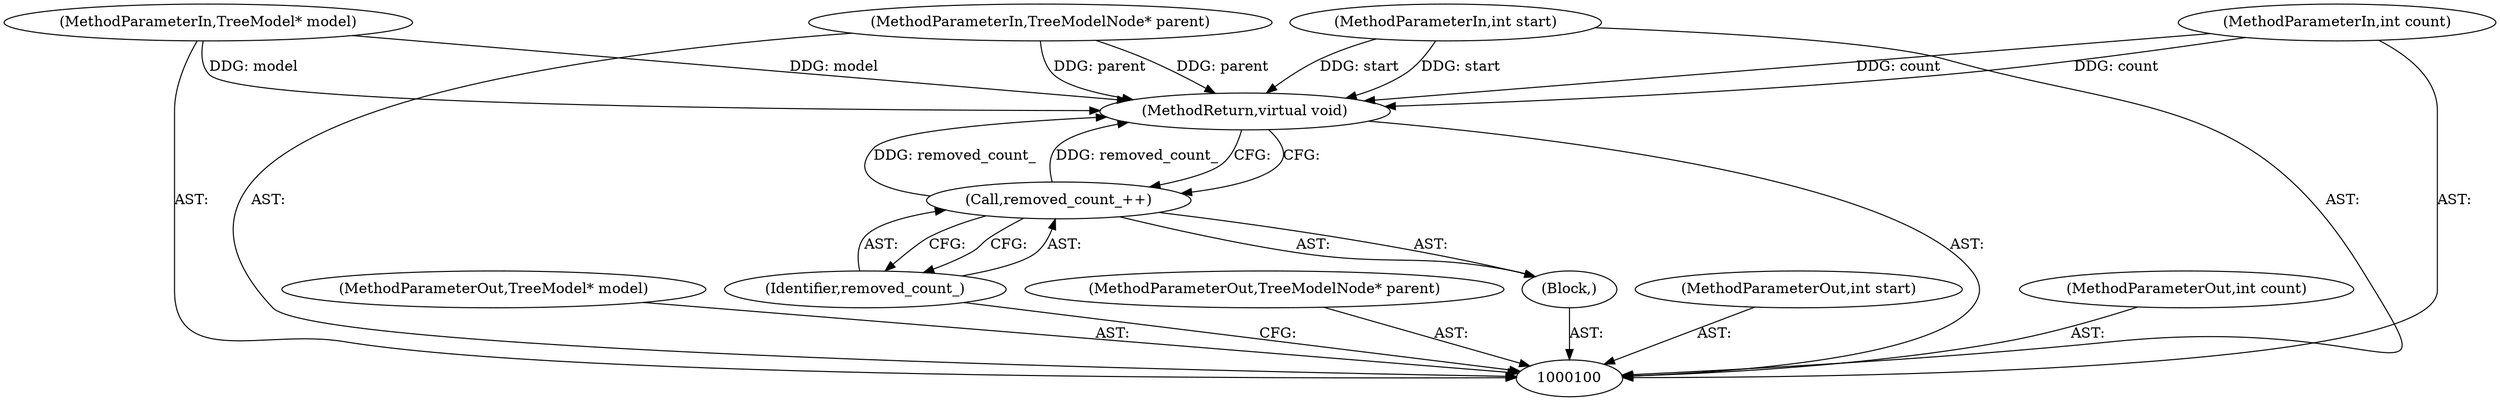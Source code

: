 digraph "1_Chrome_48f2ec5c24570c9b96bb2798a9ffe956117c5066_2" {
"1000108" [label="(MethodReturn,virtual void)"];
"1000101" [label="(MethodParameterIn,TreeModel* model)"];
"1000120" [label="(MethodParameterOut,TreeModel* model)"];
"1000102" [label="(MethodParameterIn,TreeModelNode* parent)"];
"1000121" [label="(MethodParameterOut,TreeModelNode* parent)"];
"1000103" [label="(MethodParameterIn,int start)"];
"1000122" [label="(MethodParameterOut,int start)"];
"1000104" [label="(MethodParameterIn,int count)"];
"1000123" [label="(MethodParameterOut,int count)"];
"1000105" [label="(Block,)"];
"1000106" [label="(Call,removed_count_++)"];
"1000107" [label="(Identifier,removed_count_)"];
"1000108" -> "1000100"  [label="AST: "];
"1000108" -> "1000106"  [label="CFG: "];
"1000106" -> "1000108"  [label="DDG: removed_count_"];
"1000104" -> "1000108"  [label="DDG: count"];
"1000103" -> "1000108"  [label="DDG: start"];
"1000102" -> "1000108"  [label="DDG: parent"];
"1000101" -> "1000108"  [label="DDG: model"];
"1000101" -> "1000100"  [label="AST: "];
"1000101" -> "1000108"  [label="DDG: model"];
"1000120" -> "1000100"  [label="AST: "];
"1000102" -> "1000100"  [label="AST: "];
"1000102" -> "1000108"  [label="DDG: parent"];
"1000121" -> "1000100"  [label="AST: "];
"1000103" -> "1000100"  [label="AST: "];
"1000103" -> "1000108"  [label="DDG: start"];
"1000122" -> "1000100"  [label="AST: "];
"1000104" -> "1000100"  [label="AST: "];
"1000104" -> "1000108"  [label="DDG: count"];
"1000123" -> "1000100"  [label="AST: "];
"1000105" -> "1000100"  [label="AST: "];
"1000106" -> "1000105"  [label="AST: "];
"1000106" -> "1000105"  [label="AST: "];
"1000106" -> "1000107"  [label="CFG: "];
"1000107" -> "1000106"  [label="AST: "];
"1000108" -> "1000106"  [label="CFG: "];
"1000106" -> "1000108"  [label="DDG: removed_count_"];
"1000107" -> "1000106"  [label="AST: "];
"1000107" -> "1000100"  [label="CFG: "];
"1000106" -> "1000107"  [label="CFG: "];
}
